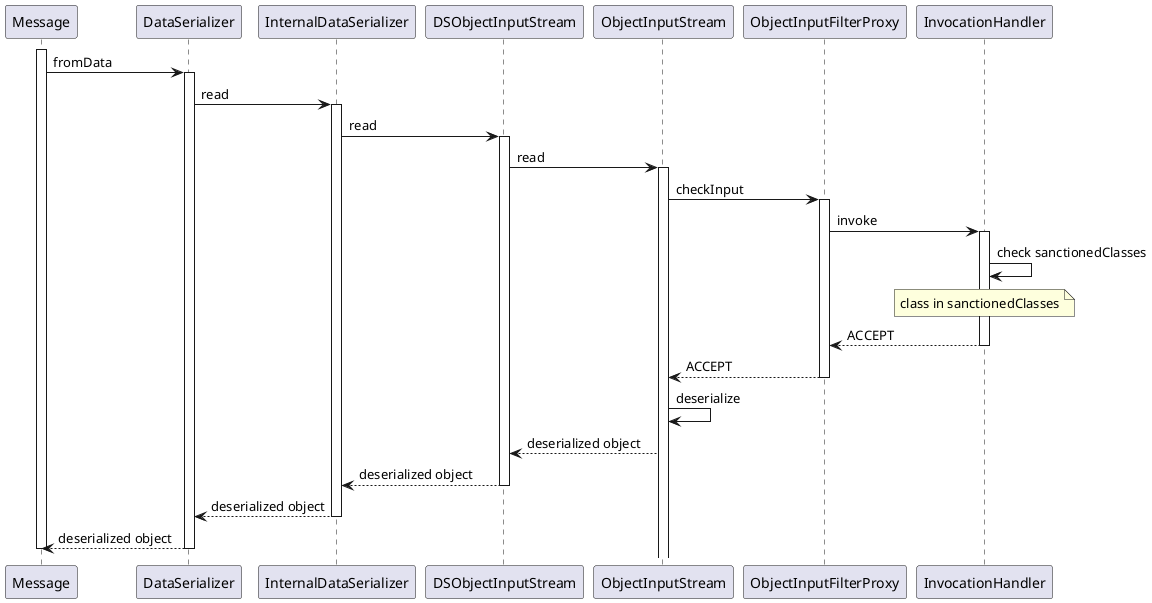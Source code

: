 @startuml
participant Message
participant DataSerializer
participant InternalDataSerializer
participant DSObjectInputStream
participant ObjectInputStream
participant ObjectInputFilterProxy
participant InvocationHandler

activate Message
Message -> DataSerializer: fromData
activate DataSerializer
DataSerializer -> InternalDataSerializer: read
activate InternalDataSerializer
InternalDataSerializer -> DSObjectInputStream: read
activate DSObjectInputStream
DSObjectInputStream -> ObjectInputStream: read
activate ObjectInputStream

ObjectInputStream -> ObjectInputFilterProxy: checkInput
activate ObjectInputFilterProxy
ObjectInputFilterProxy -> InvocationHandler: invoke
activate InvocationHandler
InvocationHandler -> InvocationHandler: check sanctionedClasses
note over InvocationHandler: class in sanctionedClasses
ObjectInputFilterProxy <-- InvocationHandler: ACCEPT
deactivate InvocationHandler
ObjectInputStream <-- ObjectInputFilterProxy: ACCEPT
deactivate ObjectInputFilterProxy

ObjectInputStream -> ObjectInputStream: deserialize
DSObjectInputStream <-- ObjectInputStream: deserialized object
InternalDataSerializer <-- DSObjectInputStream: deserialized object
deactivate DSObjectInputStream
DataSerializer <-- InternalDataSerializer: deserialized object
deactivate InternalDataSerializer
Message <-- DataSerializer: deserialized object
deactivate DataSerializer
deactivate Message
@enduml
